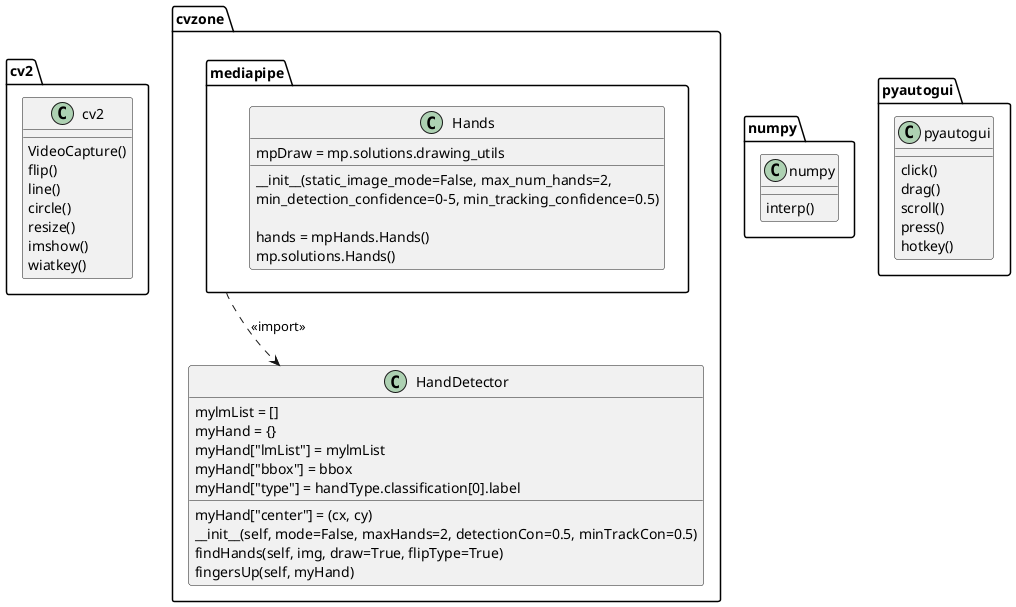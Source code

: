@startuml
package cv2{
class cv2{
VideoCapture()
flip()
line()
circle()
resize()
imshow()
wiatkey()

}

}
package cvzone{
package mediapipe{
class Hands{



__init__(static_image_mode=False, max_num_hands=2,
min_detection_confidence=0-5, min_tracking_confidence=0.5)

hands = mpHands.Hands()
mp.solutions.Hands()
mpDraw = mp.solutions.drawing_utils
}
}
Class HandDetector{
mylmList = []
myHand = {}
myHand["lmList"] = mylmList
myHand["bbox"] = bbox
myHand["center"] = (cx, cy)
myHand["type"] = handType.classification[0].label

__init__(self, mode=False, maxHands=2, detectionCon=0.5, minTrackCon=0.5)
findHands(self, img, draw=True, flipType=True)
fingersUp(self, myHand)
}
mediapipe..> HandDetector: <<import>>


}
package numpy{
Class numpy{
interp()
}

}

package pyautogui{
Class pyautogui{

click()
drag()
scroll()
press()
hotkey()
}
}
@enduml
